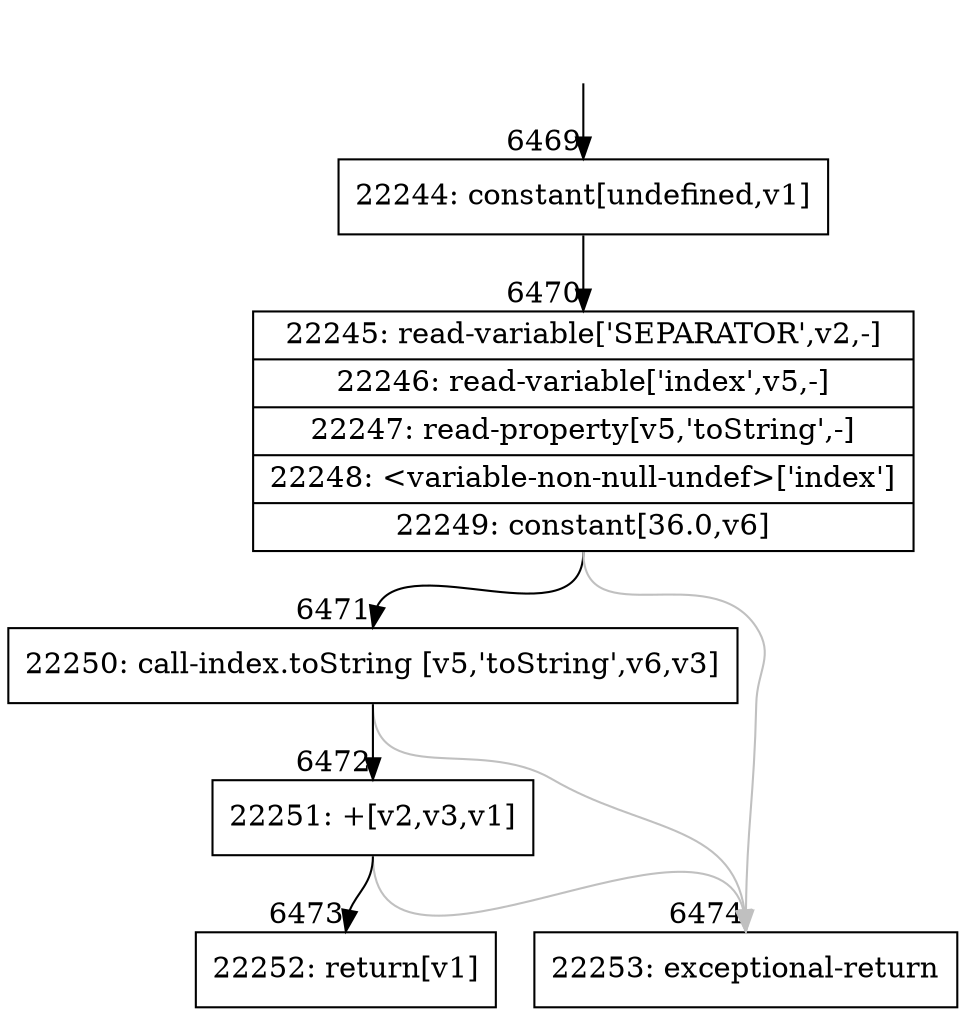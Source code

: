 digraph {
rankdir="TD"
BB_entry444[shape=none,label=""];
BB_entry444 -> BB6469 [tailport=s, headport=n, headlabel="    6469"]
BB6469 [shape=record label="{22244: constant[undefined,v1]}" ] 
BB6469 -> BB6470 [tailport=s, headport=n, headlabel="      6470"]
BB6470 [shape=record label="{22245: read-variable['SEPARATOR',v2,-]|22246: read-variable['index',v5,-]|22247: read-property[v5,'toString',-]|22248: \<variable-non-null-undef\>['index']|22249: constant[36.0,v6]}" ] 
BB6470 -> BB6471 [tailport=s, headport=n, headlabel="      6471"]
BB6470 -> BB6474 [tailport=s, headport=n, color=gray, headlabel="      6474"]
BB6471 [shape=record label="{22250: call-index.toString [v5,'toString',v6,v3]}" ] 
BB6471 -> BB6472 [tailport=s, headport=n, headlabel="      6472"]
BB6471 -> BB6474 [tailport=s, headport=n, color=gray]
BB6472 [shape=record label="{22251: +[v2,v3,v1]}" ] 
BB6472 -> BB6473 [tailport=s, headport=n, headlabel="      6473"]
BB6472 -> BB6474 [tailport=s, headport=n, color=gray]
BB6473 [shape=record label="{22252: return[v1]}" ] 
BB6474 [shape=record label="{22253: exceptional-return}" ] 
//#$~ 11357
}
